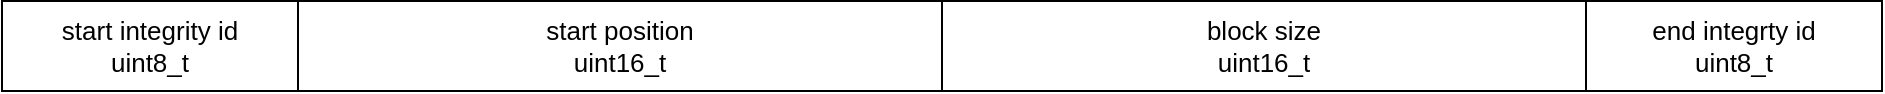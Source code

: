 <mxfile scale="3" border="0">
    <diagram id="LzTGRrPrDBO6Tm46XuKC" name="Page-1">
        <mxGraphModel dx="2593" dy="2339" grid="0" gridSize="10" guides="1" tooltips="1" connect="1" arrows="1" fold="1" page="0" pageScale="1" pageWidth="1600" pageHeight="1200" math="0" shadow="0">
            <root>
                <mxCell id="0"/>
                <mxCell id="1" parent="0"/>
                <mxCell id="405" value="start integrity id&lt;div&gt;uint8_t&lt;/div&gt;" style="text;html=1;align=center;verticalAlign=middle;whiteSpace=wrap;rounded=0;strokeColor=default;fontSize=13;" parent="1" vertex="1">
                    <mxGeometry x="-903" y="-816.5" width="148" height="45" as="geometry"/>
                </mxCell>
                <mxCell id="410" value="&lt;span style=&quot;color: rgb(0, 0, 0);&quot;&gt;end integrty id&lt;/span&gt;&lt;div&gt;uint8_t&lt;/div&gt;" style="text;html=1;align=center;verticalAlign=middle;whiteSpace=wrap;rounded=0;strokeColor=default;fontSize=13;" parent="1" vertex="1">
                    <mxGeometry x="-111" y="-816.5" width="148" height="45" as="geometry"/>
                </mxCell>
                <mxCell id="411" value="&lt;span style=&quot;color: rgb(0, 0, 0);&quot;&gt;start position&lt;/span&gt;&lt;div&gt;uint16_t&lt;/div&gt;" style="text;html=1;align=center;verticalAlign=middle;whiteSpace=wrap;rounded=0;strokeColor=default;fontSize=13;" parent="1" vertex="1">
                    <mxGeometry x="-755" y="-816.5" width="322" height="45" as="geometry"/>
                </mxCell>
                <mxCell id="413" value="&lt;span style=&quot;color: rgb(0, 0, 0);&quot;&gt;block size&lt;/span&gt;&lt;div&gt;uint16_t&lt;/div&gt;" style="text;html=1;align=center;verticalAlign=middle;whiteSpace=wrap;rounded=0;strokeColor=default;fontSize=13;" vertex="1" parent="1">
                    <mxGeometry x="-433" y="-816.5" width="322" height="45" as="geometry"/>
                </mxCell>
            </root>
        </mxGraphModel>
    </diagram>
</mxfile>